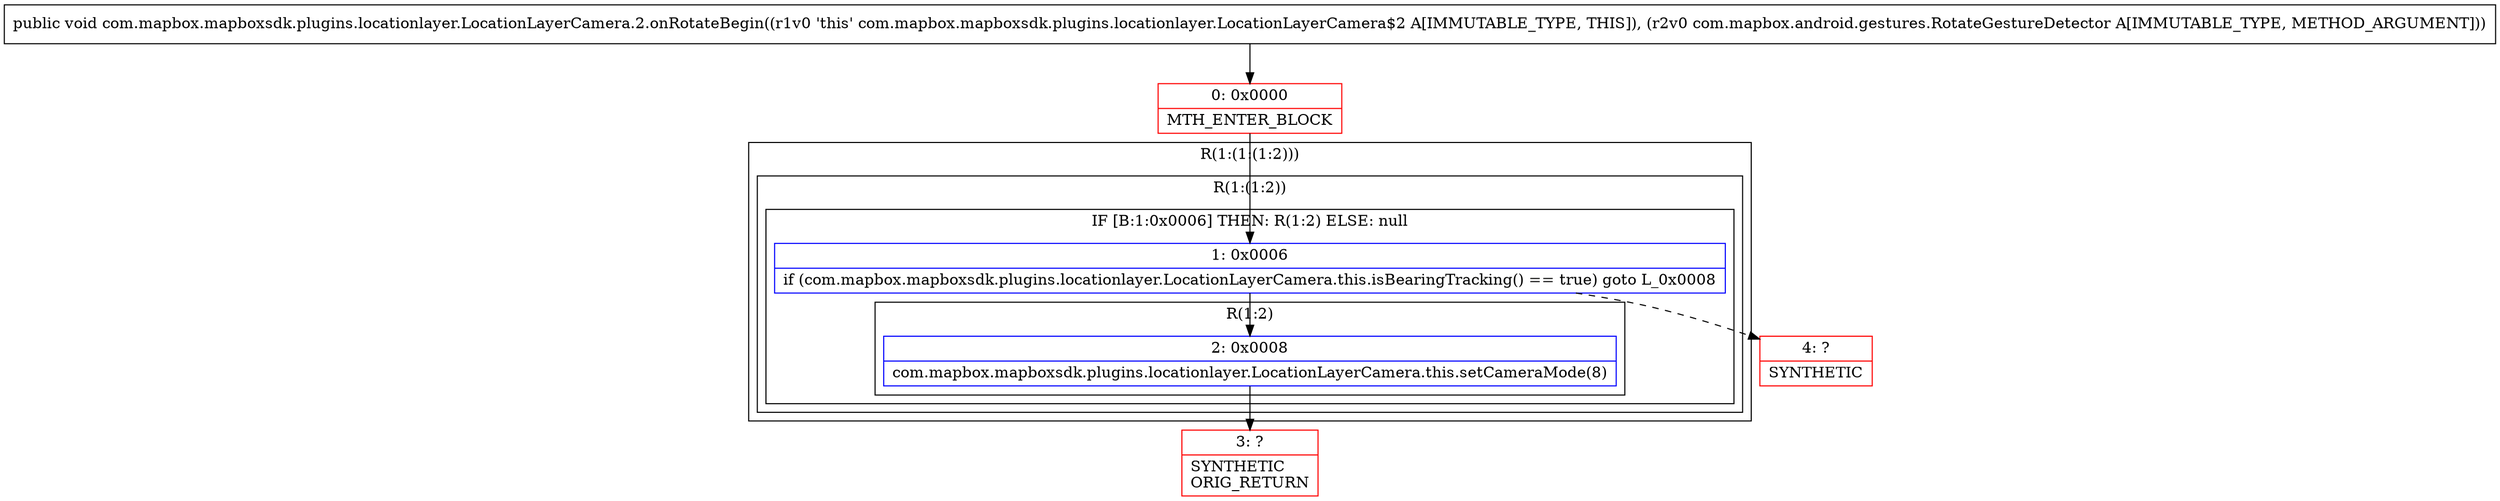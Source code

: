 digraph "CFG forcom.mapbox.mapboxsdk.plugins.locationlayer.LocationLayerCamera.2.onRotateBegin(Lcom\/mapbox\/android\/gestures\/RotateGestureDetector;)V" {
subgraph cluster_Region_330442027 {
label = "R(1:(1:(1:2)))";
node [shape=record,color=blue];
subgraph cluster_Region_1784495719 {
label = "R(1:(1:2))";
node [shape=record,color=blue];
subgraph cluster_IfRegion_201665960 {
label = "IF [B:1:0x0006] THEN: R(1:2) ELSE: null";
node [shape=record,color=blue];
Node_1 [shape=record,label="{1\:\ 0x0006|if (com.mapbox.mapboxsdk.plugins.locationlayer.LocationLayerCamera.this.isBearingTracking() == true) goto L_0x0008\l}"];
subgraph cluster_Region_112595208 {
label = "R(1:2)";
node [shape=record,color=blue];
Node_2 [shape=record,label="{2\:\ 0x0008|com.mapbox.mapboxsdk.plugins.locationlayer.LocationLayerCamera.this.setCameraMode(8)\l}"];
}
}
}
}
Node_0 [shape=record,color=red,label="{0\:\ 0x0000|MTH_ENTER_BLOCK\l}"];
Node_3 [shape=record,color=red,label="{3\:\ ?|SYNTHETIC\lORIG_RETURN\l}"];
Node_4 [shape=record,color=red,label="{4\:\ ?|SYNTHETIC\l}"];
MethodNode[shape=record,label="{public void com.mapbox.mapboxsdk.plugins.locationlayer.LocationLayerCamera.2.onRotateBegin((r1v0 'this' com.mapbox.mapboxsdk.plugins.locationlayer.LocationLayerCamera$2 A[IMMUTABLE_TYPE, THIS]), (r2v0 com.mapbox.android.gestures.RotateGestureDetector A[IMMUTABLE_TYPE, METHOD_ARGUMENT])) }"];
MethodNode -> Node_0;
Node_1 -> Node_2;
Node_1 -> Node_4[style=dashed];
Node_2 -> Node_3;
Node_0 -> Node_1;
}

